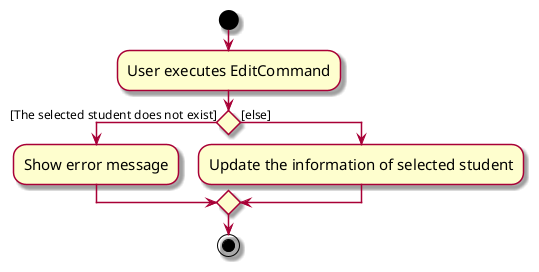 @startuml
skin rose
skinparam ActivityFontSize 15
skinparam ArrowFontSize 12
start
:User executes EditCommand;

'Since the beta syntax does not support placing the condition outside the
'diamond we place it as the true branch instead.

if () then ([The selected student does not exist])
    :Show error message;
else ([else])
    :Update the information of selected student;
endif
stop
@enduml
